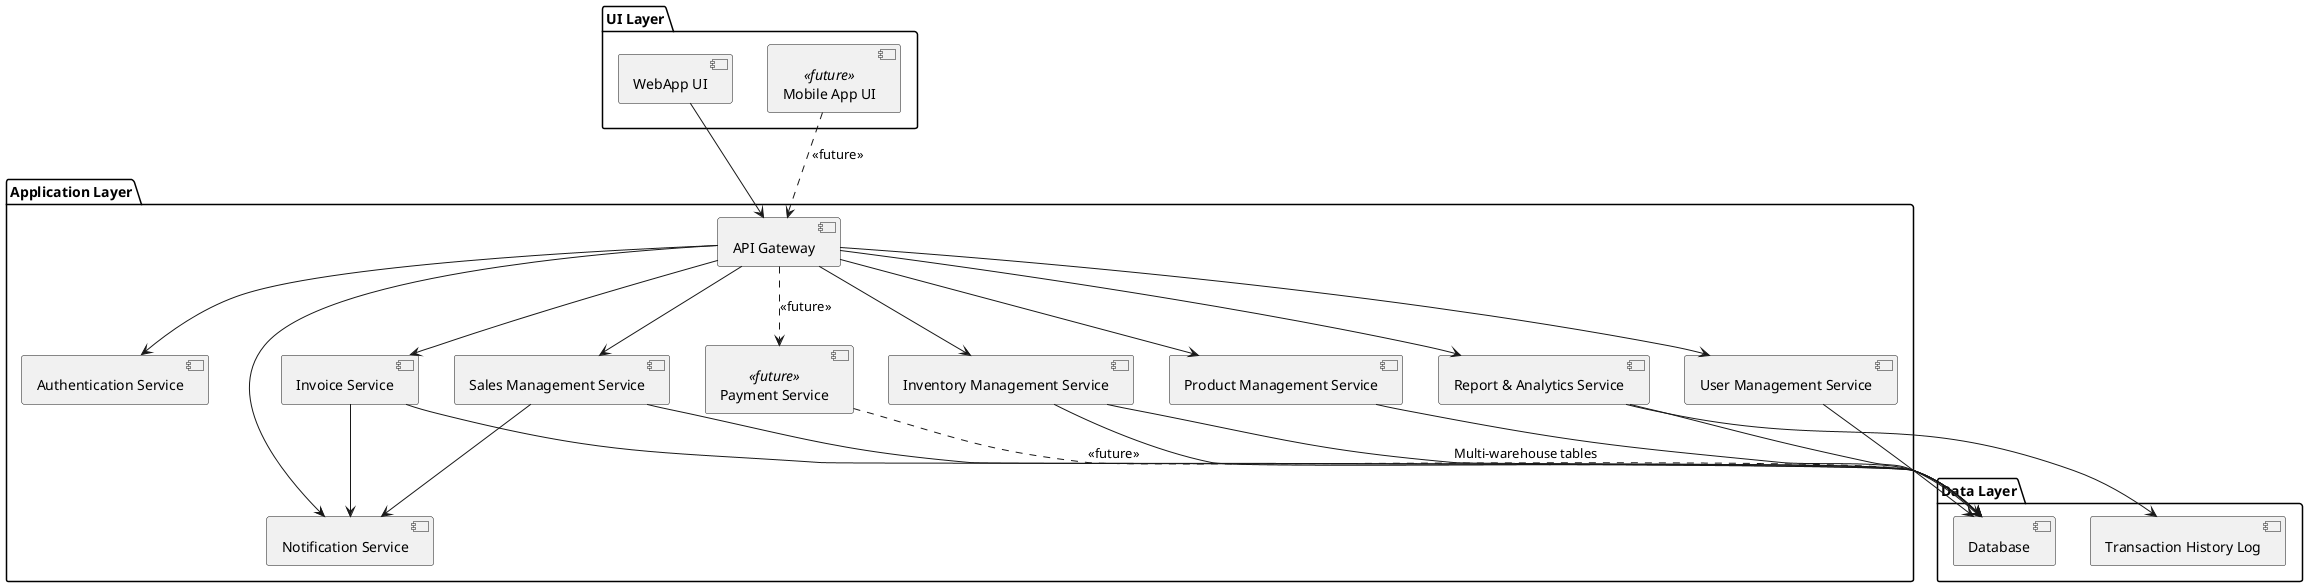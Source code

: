 @startuml ComponentsDiagram_Main

' Components Diagram: Main System Modules
' This diagram shows the main components and their relationships, aligned with PRD requirements.

package "UI Layer" {
  [WebApp UI]
  [Mobile App UI] <<future>>
}

package "Application Layer" {
  [API Gateway]
  [Authentication Service]
  [Product Management Service]
  [Sales Management Service]
  [Inventory Management Service]
  [User Management Service]
  [Report & Analytics Service]
  [Notification Service]
  [Invoice Service]
  [Payment Service] <<future>>
}

package "Data Layer" {
  [Database]
  [Transaction History Log]
}

' UI Layer interacts with Application Layer
[WebApp UI] --> [API Gateway]
[Mobile App UI] ..> [API Gateway] : <<future>>

' API Gateway routes to services
[API Gateway] --> [Authentication Service]
[API Gateway] --> [Product Management Service]
[API Gateway] --> [Sales Management Service]
[API Gateway] --> [Inventory Management Service]
[API Gateway] --> [User Management Service]
[API Gateway] --> [Report & Analytics Service]
[API Gateway] --> [Notification Service]
[API Gateway] --> [Invoice Service]
[API Gateway] ..> [Payment Service] : <<future>>

' Services interact with Data Layer
[Product Management Service] --> [Database]
[Sales Management Service] --> [Database]
[Inventory Management Service] --> [Database]
[User Management Service] --> [Database]
[Report & Analytics Service] --> [Database]
[Report & Analytics Service] --> [Transaction History Log]
[Invoice Service] --> [Database]
[Payment Service] ..> [Database] : <<future>>

' Notification and Invoice services
[Sales Management Service] --> [Notification Service]
[Invoice Service] --> [Notification Service]

' Inventory Management supports multi-warehouse
[Inventory Management Service] --> [Database] : Multi-warehouse tables

@enduml
